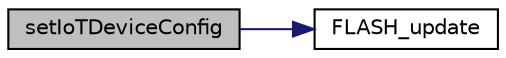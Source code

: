 digraph "setIoTDeviceConfig"
{
 // LATEX_PDF_SIZE
  edge [fontname="Helvetica",fontsize="10",labelfontname="Helvetica",labelfontsize="10"];
  node [fontname="Helvetica",fontsize="10",shape=record];
  rankdir="LR";
  Node1 [label="setIoTDeviceConfig",height=0.2,width=0.4,color="black", fillcolor="grey75", style="filled", fontcolor="black",tooltip="Store the IoT device configuration in Flash."];
  Node1 -> Node2 [color="midnightblue",fontsize="10",style="solid",fontname="Helvetica"];
  Node2 [label="FLASH_update",height=0.2,width=0.4,color="black", fillcolor="white", style="filled",URL="$flash__l4_8c.html#a3b5ce22c6d30fa9c9246006340737352",tooltip="Update a chunk of the FLASH memory."];
}
